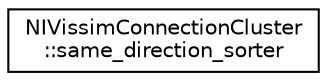 digraph "Graphical Class Hierarchy"
{
  edge [fontname="Helvetica",fontsize="10",labelfontname="Helvetica",labelfontsize="10"];
  node [fontname="Helvetica",fontsize="10",shape=record];
  rankdir="LR";
  Node0 [label="NIVissimConnectionCluster\l::same_direction_sorter",height=0.2,width=0.4,color="black", fillcolor="white", style="filled",URL="$d2/d90/class_n_i_vissim_connection_cluster_1_1same__direction__sorter.html"];
}
